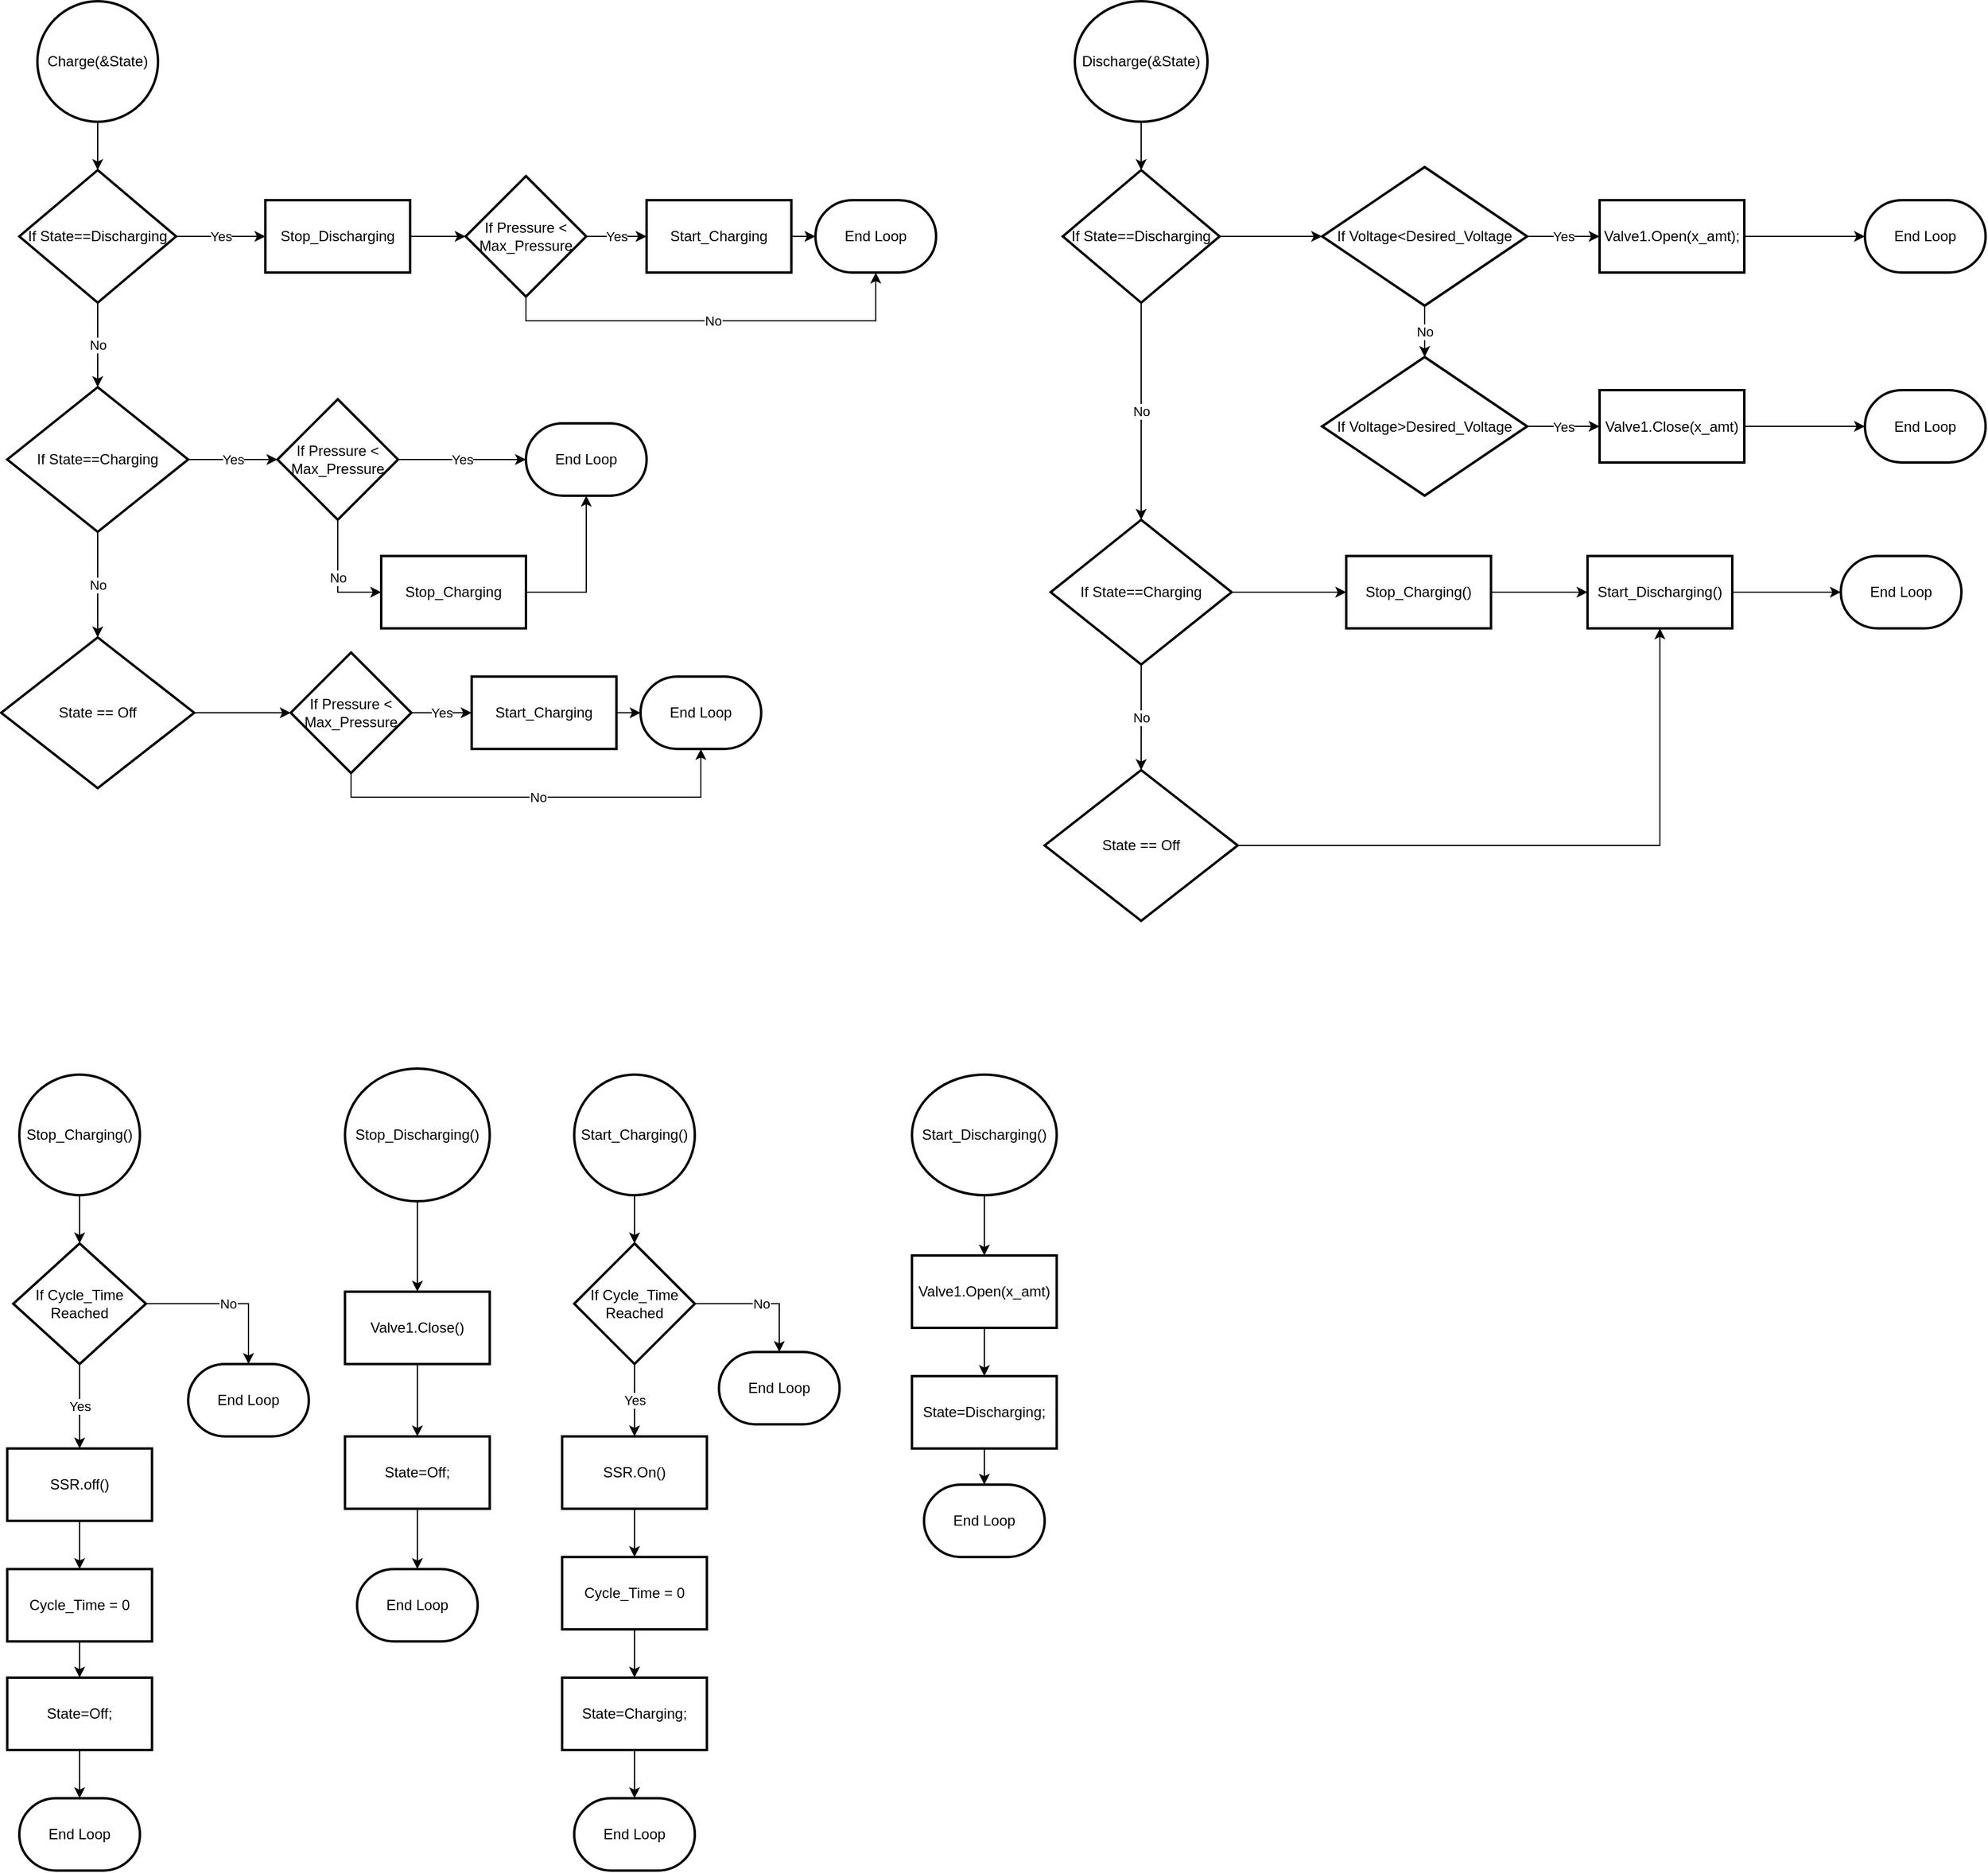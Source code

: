 <mxfile version="14.4.8" type="github" pages="4">
  <diagram id="C5RBs43oDa-KdzZeNtuy" name="Action_Class_Flowchart">
    <mxGraphModel dx="1350" dy="806" grid="1" gridSize="10" guides="1" tooltips="1" connect="1" arrows="1" fold="1" page="1" pageScale="1" pageWidth="827" pageHeight="1169" math="0" shadow="0">
      <root>
        <mxCell id="WIyWlLk6GJQsqaUBKTNV-0" />
        <mxCell id="WIyWlLk6GJQsqaUBKTNV-1" parent="WIyWlLk6GJQsqaUBKTNV-0" />
        <mxCell id="Hz21LZMQ4vUw0pX6ZqhJ-26" value="" style="edgeStyle=orthogonalEdgeStyle;rounded=0;orthogonalLoop=1;jettySize=auto;html=1;" edge="1" parent="WIyWlLk6GJQsqaUBKTNV-1" source="Hz21LZMQ4vUw0pX6ZqhJ-4" target="Hz21LZMQ4vUw0pX6ZqhJ-25">
          <mxGeometry relative="1" as="geometry" />
        </mxCell>
        <mxCell id="Hz21LZMQ4vUw0pX6ZqhJ-4" value="Charge(&amp;amp;State)" style="strokeWidth=2;html=1;shape=mxgraph.flowchart.start_2;whiteSpace=wrap;" vertex="1" parent="WIyWlLk6GJQsqaUBKTNV-1">
          <mxGeometry x="95" y="10" width="100" height="100" as="geometry" />
        </mxCell>
        <mxCell id="Hz21LZMQ4vUw0pX6ZqhJ-32" value="Yes" style="edgeStyle=orthogonalEdgeStyle;rounded=0;orthogonalLoop=1;jettySize=auto;html=1;entryX=0;entryY=0.5;entryDx=0;entryDy=0;entryPerimeter=0;" edge="1" parent="WIyWlLk6GJQsqaUBKTNV-1" source="Hz21LZMQ4vUw0pX6ZqhJ-20" target="Hz21LZMQ4vUw0pX6ZqhJ-39">
          <mxGeometry relative="1" as="geometry">
            <mxPoint x="320" y="360" as="targetPoint" />
            <Array as="points" />
          </mxGeometry>
        </mxCell>
        <mxCell id="Hz21LZMQ4vUw0pX6ZqhJ-42" value="No" style="edgeStyle=orthogonalEdgeStyle;rounded=0;orthogonalLoop=1;jettySize=auto;html=1;" edge="1" parent="WIyWlLk6GJQsqaUBKTNV-1" source="Hz21LZMQ4vUw0pX6ZqhJ-20" target="Hz21LZMQ4vUw0pX6ZqhJ-41">
          <mxGeometry relative="1" as="geometry" />
        </mxCell>
        <mxCell id="Hz21LZMQ4vUw0pX6ZqhJ-20" value="If State==Charging" style="strokeWidth=2;html=1;shape=mxgraph.flowchart.decision;whiteSpace=wrap;" vertex="1" parent="WIyWlLk6GJQsqaUBKTNV-1">
          <mxGeometry x="70" y="330" width="150" height="120" as="geometry" />
        </mxCell>
        <mxCell id="Hz21LZMQ4vUw0pX6ZqhJ-37" value="Yes" style="edgeStyle=orthogonalEdgeStyle;rounded=0;orthogonalLoop=1;jettySize=auto;html=1;" edge="1" parent="WIyWlLk6GJQsqaUBKTNV-1" source="Hz21LZMQ4vUw0pX6ZqhJ-25" target="Hz21LZMQ4vUw0pX6ZqhJ-27">
          <mxGeometry relative="1" as="geometry" />
        </mxCell>
        <mxCell id="Hz21LZMQ4vUw0pX6ZqhJ-38" value="No" style="edgeStyle=orthogonalEdgeStyle;rounded=0;orthogonalLoop=1;jettySize=auto;html=1;" edge="1" parent="WIyWlLk6GJQsqaUBKTNV-1" source="Hz21LZMQ4vUw0pX6ZqhJ-25" target="Hz21LZMQ4vUw0pX6ZqhJ-20">
          <mxGeometry relative="1" as="geometry" />
        </mxCell>
        <mxCell id="Hz21LZMQ4vUw0pX6ZqhJ-25" value="If State==Discharging" style="strokeWidth=2;html=1;shape=mxgraph.flowchart.decision;whiteSpace=wrap;" vertex="1" parent="WIyWlLk6GJQsqaUBKTNV-1">
          <mxGeometry x="80" y="150" width="130" height="110" as="geometry" />
        </mxCell>
        <mxCell id="ytOCcAaxQ1JO5uOS0aCN-49" value="" style="edgeStyle=orthogonalEdgeStyle;rounded=0;orthogonalLoop=1;jettySize=auto;html=1;" edge="1" parent="WIyWlLk6GJQsqaUBKTNV-1" source="Hz21LZMQ4vUw0pX6ZqhJ-27" target="ytOCcAaxQ1JO5uOS0aCN-48">
          <mxGeometry relative="1" as="geometry" />
        </mxCell>
        <mxCell id="Hz21LZMQ4vUw0pX6ZqhJ-27" value="Stop_Discharging" style="whiteSpace=wrap;html=1;strokeWidth=2;" vertex="1" parent="WIyWlLk6GJQsqaUBKTNV-1">
          <mxGeometry x="284" y="175" width="120" height="60" as="geometry" />
        </mxCell>
        <mxCell id="Hz21LZMQ4vUw0pX6ZqhJ-44" value="Yes" style="edgeStyle=orthogonalEdgeStyle;rounded=0;orthogonalLoop=1;jettySize=auto;html=1;" edge="1" parent="WIyWlLk6GJQsqaUBKTNV-1" source="Hz21LZMQ4vUw0pX6ZqhJ-39" target="Hz21LZMQ4vUw0pX6ZqhJ-43">
          <mxGeometry relative="1" as="geometry" />
        </mxCell>
        <mxCell id="Hz21LZMQ4vUw0pX6ZqhJ-51" value="No" style="edgeStyle=orthogonalEdgeStyle;rounded=0;orthogonalLoop=1;jettySize=auto;html=1;exitX=0.5;exitY=1;exitDx=0;exitDy=0;exitPerimeter=0;entryX=0;entryY=0.5;entryDx=0;entryDy=0;" edge="1" parent="WIyWlLk6GJQsqaUBKTNV-1" source="Hz21LZMQ4vUw0pX6ZqhJ-39" target="Hz21LZMQ4vUw0pX6ZqhJ-47">
          <mxGeometry relative="1" as="geometry" />
        </mxCell>
        <mxCell id="Hz21LZMQ4vUw0pX6ZqhJ-39" value="If Pressure &amp;lt; Max_Pressure" style="strokeWidth=2;html=1;shape=mxgraph.flowchart.decision;whiteSpace=wrap;" vertex="1" parent="WIyWlLk6GJQsqaUBKTNV-1">
          <mxGeometry x="294" y="340" width="100" height="100" as="geometry" />
        </mxCell>
        <mxCell id="ytOCcAaxQ1JO5uOS0aCN-61" value="" style="edgeStyle=orthogonalEdgeStyle;rounded=0;orthogonalLoop=1;jettySize=auto;html=1;" edge="1" parent="WIyWlLk6GJQsqaUBKTNV-1" source="Hz21LZMQ4vUw0pX6ZqhJ-41" target="ytOCcAaxQ1JO5uOS0aCN-57">
          <mxGeometry relative="1" as="geometry" />
        </mxCell>
        <mxCell id="Hz21LZMQ4vUw0pX6ZqhJ-41" value="State == Off" style="rhombus;whiteSpace=wrap;html=1;strokeWidth=2;" vertex="1" parent="WIyWlLk6GJQsqaUBKTNV-1">
          <mxGeometry x="65" y="537.5" width="160" height="125" as="geometry" />
        </mxCell>
        <mxCell id="Hz21LZMQ4vUw0pX6ZqhJ-43" value="End Loop" style="strokeWidth=2;html=1;shape=mxgraph.flowchart.terminator;whiteSpace=wrap;" vertex="1" parent="WIyWlLk6GJQsqaUBKTNV-1">
          <mxGeometry x="500" y="360" width="100" height="60" as="geometry" />
        </mxCell>
        <mxCell id="Hz21LZMQ4vUw0pX6ZqhJ-52" style="edgeStyle=orthogonalEdgeStyle;rounded=0;orthogonalLoop=1;jettySize=auto;html=1;exitX=1;exitY=0.5;exitDx=0;exitDy=0;" edge="1" parent="WIyWlLk6GJQsqaUBKTNV-1" source="Hz21LZMQ4vUw0pX6ZqhJ-47" target="Hz21LZMQ4vUw0pX6ZqhJ-43">
          <mxGeometry relative="1" as="geometry" />
        </mxCell>
        <mxCell id="Hz21LZMQ4vUw0pX6ZqhJ-47" value="Stop_Charging" style="whiteSpace=wrap;html=1;strokeWidth=2;" vertex="1" parent="WIyWlLk6GJQsqaUBKTNV-1">
          <mxGeometry x="380" y="470" width="120" height="60" as="geometry" />
        </mxCell>
        <mxCell id="ytOCcAaxQ1JO5uOS0aCN-3" value="" style="edgeStyle=orthogonalEdgeStyle;rounded=0;orthogonalLoop=1;jettySize=auto;html=1;" edge="1" parent="WIyWlLk6GJQsqaUBKTNV-1" source="ytOCcAaxQ1JO5uOS0aCN-1" target="ytOCcAaxQ1JO5uOS0aCN-2">
          <mxGeometry relative="1" as="geometry" />
        </mxCell>
        <mxCell id="ytOCcAaxQ1JO5uOS0aCN-1" value="Stop_Charging()" style="strokeWidth=2;html=1;shape=mxgraph.flowchart.start_2;whiteSpace=wrap;" vertex="1" parent="WIyWlLk6GJQsqaUBKTNV-1">
          <mxGeometry x="80" y="900" width="100" height="100" as="geometry" />
        </mxCell>
        <mxCell id="ytOCcAaxQ1JO5uOS0aCN-5" value="Yes" style="edgeStyle=orthogonalEdgeStyle;rounded=0;orthogonalLoop=1;jettySize=auto;html=1;" edge="1" parent="WIyWlLk6GJQsqaUBKTNV-1" source="ytOCcAaxQ1JO5uOS0aCN-2" target="ytOCcAaxQ1JO5uOS0aCN-4">
          <mxGeometry relative="1" as="geometry" />
        </mxCell>
        <mxCell id="ytOCcAaxQ1JO5uOS0aCN-7" value="No" style="edgeStyle=orthogonalEdgeStyle;rounded=0;orthogonalLoop=1;jettySize=auto;html=1;exitX=1;exitY=0.5;exitDx=0;exitDy=0;entryX=0.5;entryY=0;entryDx=0;entryDy=0;entryPerimeter=0;" edge="1" parent="WIyWlLk6GJQsqaUBKTNV-1" source="ytOCcAaxQ1JO5uOS0aCN-2" target="ytOCcAaxQ1JO5uOS0aCN-6">
          <mxGeometry relative="1" as="geometry" />
        </mxCell>
        <mxCell id="ytOCcAaxQ1JO5uOS0aCN-2" value="If Cycle_Time Reached" style="rhombus;whiteSpace=wrap;html=1;strokeWidth=2;" vertex="1" parent="WIyWlLk6GJQsqaUBKTNV-1">
          <mxGeometry x="75" y="1040" width="110" height="100" as="geometry" />
        </mxCell>
        <mxCell id="ytOCcAaxQ1JO5uOS0aCN-9" value="" style="edgeStyle=orthogonalEdgeStyle;rounded=0;orthogonalLoop=1;jettySize=auto;html=1;" edge="1" parent="WIyWlLk6GJQsqaUBKTNV-1" source="ytOCcAaxQ1JO5uOS0aCN-4" target="ytOCcAaxQ1JO5uOS0aCN-8">
          <mxGeometry relative="1" as="geometry" />
        </mxCell>
        <mxCell id="ytOCcAaxQ1JO5uOS0aCN-4" value="SSR.off()" style="whiteSpace=wrap;html=1;strokeWidth=2;" vertex="1" parent="WIyWlLk6GJQsqaUBKTNV-1">
          <mxGeometry x="70" y="1210" width="120" height="60" as="geometry" />
        </mxCell>
        <mxCell id="ytOCcAaxQ1JO5uOS0aCN-6" value="End Loop" style="strokeWidth=2;html=1;shape=mxgraph.flowchart.terminator;whiteSpace=wrap;" vertex="1" parent="WIyWlLk6GJQsqaUBKTNV-1">
          <mxGeometry x="220" y="1140" width="100" height="60" as="geometry" />
        </mxCell>
        <mxCell id="ytOCcAaxQ1JO5uOS0aCN-11" value="" style="edgeStyle=orthogonalEdgeStyle;rounded=0;orthogonalLoop=1;jettySize=auto;html=1;" edge="1" parent="WIyWlLk6GJQsqaUBKTNV-1" source="ytOCcAaxQ1JO5uOS0aCN-8" target="ytOCcAaxQ1JO5uOS0aCN-10">
          <mxGeometry relative="1" as="geometry" />
        </mxCell>
        <mxCell id="ytOCcAaxQ1JO5uOS0aCN-8" value="Cycle_Time = 0" style="whiteSpace=wrap;html=1;strokeWidth=2;" vertex="1" parent="WIyWlLk6GJQsqaUBKTNV-1">
          <mxGeometry x="70" y="1310" width="120" height="60" as="geometry" />
        </mxCell>
        <mxCell id="ytOCcAaxQ1JO5uOS0aCN-13" value="" style="edgeStyle=orthogonalEdgeStyle;rounded=0;orthogonalLoop=1;jettySize=auto;html=1;" edge="1" parent="WIyWlLk6GJQsqaUBKTNV-1" source="ytOCcAaxQ1JO5uOS0aCN-10" target="ytOCcAaxQ1JO5uOS0aCN-12">
          <mxGeometry relative="1" as="geometry" />
        </mxCell>
        <mxCell id="ytOCcAaxQ1JO5uOS0aCN-10" value="State=Off;" style="whiteSpace=wrap;html=1;strokeWidth=2;" vertex="1" parent="WIyWlLk6GJQsqaUBKTNV-1">
          <mxGeometry x="70" y="1400" width="120" height="60" as="geometry" />
        </mxCell>
        <mxCell id="ytOCcAaxQ1JO5uOS0aCN-12" value="End Loop" style="strokeWidth=2;html=1;shape=mxgraph.flowchart.terminator;whiteSpace=wrap;" vertex="1" parent="WIyWlLk6GJQsqaUBKTNV-1">
          <mxGeometry x="80" y="1500" width="100" height="60" as="geometry" />
        </mxCell>
        <mxCell id="ytOCcAaxQ1JO5uOS0aCN-16" value="" style="edgeStyle=orthogonalEdgeStyle;rounded=0;orthogonalLoop=1;jettySize=auto;html=1;" edge="1" parent="WIyWlLk6GJQsqaUBKTNV-1" source="ytOCcAaxQ1JO5uOS0aCN-14" target="ytOCcAaxQ1JO5uOS0aCN-15">
          <mxGeometry relative="1" as="geometry" />
        </mxCell>
        <mxCell id="ytOCcAaxQ1JO5uOS0aCN-14" value="Stop_Discharging()" style="strokeWidth=2;html=1;shape=mxgraph.flowchart.start_2;whiteSpace=wrap;" vertex="1" parent="WIyWlLk6GJQsqaUBKTNV-1">
          <mxGeometry x="350" y="895" width="120" height="110" as="geometry" />
        </mxCell>
        <mxCell id="ytOCcAaxQ1JO5uOS0aCN-44" value="" style="edgeStyle=orthogonalEdgeStyle;rounded=0;orthogonalLoop=1;jettySize=auto;html=1;" edge="1" parent="WIyWlLk6GJQsqaUBKTNV-1" source="ytOCcAaxQ1JO5uOS0aCN-15" target="ytOCcAaxQ1JO5uOS0aCN-43">
          <mxGeometry relative="1" as="geometry" />
        </mxCell>
        <mxCell id="ytOCcAaxQ1JO5uOS0aCN-15" value="Valve1.Close()" style="whiteSpace=wrap;html=1;strokeWidth=2;" vertex="1" parent="WIyWlLk6GJQsqaUBKTNV-1">
          <mxGeometry x="350" y="1080" width="120" height="60" as="geometry" />
        </mxCell>
        <mxCell id="ytOCcAaxQ1JO5uOS0aCN-17" value="End Loop" style="strokeWidth=2;html=1;shape=mxgraph.flowchart.terminator;whiteSpace=wrap;" vertex="1" parent="WIyWlLk6GJQsqaUBKTNV-1">
          <mxGeometry x="360" y="1310" width="100" height="60" as="geometry" />
        </mxCell>
        <mxCell id="ytOCcAaxQ1JO5uOS0aCN-24" value="" style="edgeStyle=orthogonalEdgeStyle;rounded=0;orthogonalLoop=1;jettySize=auto;html=1;" edge="1" parent="WIyWlLk6GJQsqaUBKTNV-1" source="ytOCcAaxQ1JO5uOS0aCN-19" target="ytOCcAaxQ1JO5uOS0aCN-23">
          <mxGeometry relative="1" as="geometry" />
        </mxCell>
        <mxCell id="ytOCcAaxQ1JO5uOS0aCN-19" value="Start_Charging()" style="strokeWidth=2;html=1;shape=mxgraph.flowchart.start_2;whiteSpace=wrap;" vertex="1" parent="WIyWlLk6GJQsqaUBKTNV-1">
          <mxGeometry x="540" y="900" width="100" height="100" as="geometry" />
        </mxCell>
        <mxCell id="ytOCcAaxQ1JO5uOS0aCN-26" value="Yes" style="edgeStyle=orthogonalEdgeStyle;rounded=0;orthogonalLoop=1;jettySize=auto;html=1;" edge="1" parent="WIyWlLk6GJQsqaUBKTNV-1" source="ytOCcAaxQ1JO5uOS0aCN-23" target="ytOCcAaxQ1JO5uOS0aCN-25">
          <mxGeometry relative="1" as="geometry" />
        </mxCell>
        <mxCell id="ytOCcAaxQ1JO5uOS0aCN-34" value="No" style="edgeStyle=orthogonalEdgeStyle;rounded=0;orthogonalLoop=1;jettySize=auto;html=1;exitX=1;exitY=0.5;exitDx=0;exitDy=0;exitPerimeter=0;entryX=0.5;entryY=0;entryDx=0;entryDy=0;entryPerimeter=0;" edge="1" parent="WIyWlLk6GJQsqaUBKTNV-1" source="ytOCcAaxQ1JO5uOS0aCN-23" target="ytOCcAaxQ1JO5uOS0aCN-33">
          <mxGeometry relative="1" as="geometry" />
        </mxCell>
        <mxCell id="ytOCcAaxQ1JO5uOS0aCN-23" value="If Cycle_Time Reached" style="strokeWidth=2;html=1;shape=mxgraph.flowchart.decision;whiteSpace=wrap;" vertex="1" parent="WIyWlLk6GJQsqaUBKTNV-1">
          <mxGeometry x="540" y="1040" width="100" height="100" as="geometry" />
        </mxCell>
        <mxCell id="ytOCcAaxQ1JO5uOS0aCN-28" value="" style="edgeStyle=orthogonalEdgeStyle;rounded=0;orthogonalLoop=1;jettySize=auto;html=1;" edge="1" parent="WIyWlLk6GJQsqaUBKTNV-1" source="ytOCcAaxQ1JO5uOS0aCN-25" target="ytOCcAaxQ1JO5uOS0aCN-27">
          <mxGeometry relative="1" as="geometry" />
        </mxCell>
        <mxCell id="ytOCcAaxQ1JO5uOS0aCN-25" value="SSR.On()" style="whiteSpace=wrap;html=1;strokeWidth=2;" vertex="1" parent="WIyWlLk6GJQsqaUBKTNV-1">
          <mxGeometry x="530" y="1200" width="120" height="60" as="geometry" />
        </mxCell>
        <mxCell id="ytOCcAaxQ1JO5uOS0aCN-30" value="" style="edgeStyle=orthogonalEdgeStyle;rounded=0;orthogonalLoop=1;jettySize=auto;html=1;" edge="1" parent="WIyWlLk6GJQsqaUBKTNV-1" source="ytOCcAaxQ1JO5uOS0aCN-27" target="ytOCcAaxQ1JO5uOS0aCN-29">
          <mxGeometry relative="1" as="geometry" />
        </mxCell>
        <mxCell id="ytOCcAaxQ1JO5uOS0aCN-27" value="Cycle_Time = 0" style="whiteSpace=wrap;html=1;strokeWidth=2;" vertex="1" parent="WIyWlLk6GJQsqaUBKTNV-1">
          <mxGeometry x="530" y="1300" width="120" height="60" as="geometry" />
        </mxCell>
        <mxCell id="ytOCcAaxQ1JO5uOS0aCN-32" value="" style="edgeStyle=orthogonalEdgeStyle;rounded=0;orthogonalLoop=1;jettySize=auto;html=1;" edge="1" parent="WIyWlLk6GJQsqaUBKTNV-1" source="ytOCcAaxQ1JO5uOS0aCN-29" target="ytOCcAaxQ1JO5uOS0aCN-31">
          <mxGeometry relative="1" as="geometry" />
        </mxCell>
        <mxCell id="ytOCcAaxQ1JO5uOS0aCN-29" value="State=Charging;" style="whiteSpace=wrap;html=1;strokeWidth=2;" vertex="1" parent="WIyWlLk6GJQsqaUBKTNV-1">
          <mxGeometry x="530" y="1400" width="120" height="60" as="geometry" />
        </mxCell>
        <mxCell id="ytOCcAaxQ1JO5uOS0aCN-31" value="End Loop" style="strokeWidth=2;html=1;shape=mxgraph.flowchart.terminator;whiteSpace=wrap;" vertex="1" parent="WIyWlLk6GJQsqaUBKTNV-1">
          <mxGeometry x="540" y="1500" width="100" height="60" as="geometry" />
        </mxCell>
        <mxCell id="ytOCcAaxQ1JO5uOS0aCN-33" value="End Loop" style="strokeWidth=2;html=1;shape=mxgraph.flowchart.terminator;whiteSpace=wrap;" vertex="1" parent="WIyWlLk6GJQsqaUBKTNV-1">
          <mxGeometry x="660" y="1130" width="100" height="60" as="geometry" />
        </mxCell>
        <mxCell id="ytOCcAaxQ1JO5uOS0aCN-37" value="" style="edgeStyle=orthogonalEdgeStyle;rounded=0;orthogonalLoop=1;jettySize=auto;html=1;" edge="1" parent="WIyWlLk6GJQsqaUBKTNV-1" source="ytOCcAaxQ1JO5uOS0aCN-35" target="ytOCcAaxQ1JO5uOS0aCN-36">
          <mxGeometry relative="1" as="geometry" />
        </mxCell>
        <mxCell id="ytOCcAaxQ1JO5uOS0aCN-35" value="Start_Discharging()" style="strokeWidth=2;html=1;shape=mxgraph.flowchart.start_2;whiteSpace=wrap;" vertex="1" parent="WIyWlLk6GJQsqaUBKTNV-1">
          <mxGeometry x="820" y="900" width="120" height="100" as="geometry" />
        </mxCell>
        <mxCell id="ytOCcAaxQ1JO5uOS0aCN-39" value="" style="edgeStyle=orthogonalEdgeStyle;rounded=0;orthogonalLoop=1;jettySize=auto;html=1;" edge="1" parent="WIyWlLk6GJQsqaUBKTNV-1" source="ytOCcAaxQ1JO5uOS0aCN-36" target="ytOCcAaxQ1JO5uOS0aCN-38">
          <mxGeometry relative="1" as="geometry" />
        </mxCell>
        <mxCell id="ytOCcAaxQ1JO5uOS0aCN-36" value="Valve1.Open(x_amt)" style="whiteSpace=wrap;html=1;strokeWidth=2;" vertex="1" parent="WIyWlLk6GJQsqaUBKTNV-1">
          <mxGeometry x="820" y="1050" width="120" height="60" as="geometry" />
        </mxCell>
        <mxCell id="ytOCcAaxQ1JO5uOS0aCN-41" value="" style="edgeStyle=orthogonalEdgeStyle;rounded=0;orthogonalLoop=1;jettySize=auto;html=1;" edge="1" parent="WIyWlLk6GJQsqaUBKTNV-1" source="ytOCcAaxQ1JO5uOS0aCN-38" target="ytOCcAaxQ1JO5uOS0aCN-40">
          <mxGeometry relative="1" as="geometry" />
        </mxCell>
        <mxCell id="ytOCcAaxQ1JO5uOS0aCN-38" value="State=Discharging;" style="whiteSpace=wrap;html=1;strokeWidth=2;" vertex="1" parent="WIyWlLk6GJQsqaUBKTNV-1">
          <mxGeometry x="820" y="1150" width="120" height="60" as="geometry" />
        </mxCell>
        <mxCell id="ytOCcAaxQ1JO5uOS0aCN-40" value="End Loop" style="strokeWidth=2;html=1;shape=mxgraph.flowchart.terminator;whiteSpace=wrap;" vertex="1" parent="WIyWlLk6GJQsqaUBKTNV-1">
          <mxGeometry x="830" y="1240" width="100" height="60" as="geometry" />
        </mxCell>
        <mxCell id="ytOCcAaxQ1JO5uOS0aCN-45" value="" style="edgeStyle=orthogonalEdgeStyle;rounded=0;orthogonalLoop=1;jettySize=auto;html=1;" edge="1" parent="WIyWlLk6GJQsqaUBKTNV-1" source="ytOCcAaxQ1JO5uOS0aCN-43" target="ytOCcAaxQ1JO5uOS0aCN-17">
          <mxGeometry relative="1" as="geometry" />
        </mxCell>
        <mxCell id="ytOCcAaxQ1JO5uOS0aCN-43" value="State=Off;" style="whiteSpace=wrap;html=1;strokeWidth=2;" vertex="1" parent="WIyWlLk6GJQsqaUBKTNV-1">
          <mxGeometry x="350" y="1200" width="120" height="60" as="geometry" />
        </mxCell>
        <mxCell id="ytOCcAaxQ1JO5uOS0aCN-52" value="Yes" style="edgeStyle=orthogonalEdgeStyle;rounded=0;orthogonalLoop=1;jettySize=auto;html=1;" edge="1" parent="WIyWlLk6GJQsqaUBKTNV-1" source="ytOCcAaxQ1JO5uOS0aCN-48" target="ytOCcAaxQ1JO5uOS0aCN-51">
          <mxGeometry relative="1" as="geometry" />
        </mxCell>
        <mxCell id="ytOCcAaxQ1JO5uOS0aCN-54" value="No" style="edgeStyle=orthogonalEdgeStyle;rounded=0;orthogonalLoop=1;jettySize=auto;html=1;exitX=0.5;exitY=1;exitDx=0;exitDy=0;exitPerimeter=0;entryX=0.5;entryY=1;entryDx=0;entryDy=0;entryPerimeter=0;" edge="1" parent="WIyWlLk6GJQsqaUBKTNV-1" source="ytOCcAaxQ1JO5uOS0aCN-48" target="ytOCcAaxQ1JO5uOS0aCN-50">
          <mxGeometry relative="1" as="geometry" />
        </mxCell>
        <mxCell id="ytOCcAaxQ1JO5uOS0aCN-48" value="If Pressure &amp;lt; Max_Pressure" style="strokeWidth=2;html=1;shape=mxgraph.flowchart.decision;whiteSpace=wrap;" vertex="1" parent="WIyWlLk6GJQsqaUBKTNV-1">
          <mxGeometry x="450" y="155" width="100" height="100" as="geometry" />
        </mxCell>
        <mxCell id="ytOCcAaxQ1JO5uOS0aCN-50" value="End Loop" style="strokeWidth=2;html=1;shape=mxgraph.flowchart.terminator;whiteSpace=wrap;" vertex="1" parent="WIyWlLk6GJQsqaUBKTNV-1">
          <mxGeometry x="740" y="175" width="100" height="60" as="geometry" />
        </mxCell>
        <mxCell id="ytOCcAaxQ1JO5uOS0aCN-53" value="" style="edgeStyle=orthogonalEdgeStyle;rounded=0;orthogonalLoop=1;jettySize=auto;html=1;" edge="1" parent="WIyWlLk6GJQsqaUBKTNV-1" source="ytOCcAaxQ1JO5uOS0aCN-51" target="ytOCcAaxQ1JO5uOS0aCN-50">
          <mxGeometry relative="1" as="geometry" />
        </mxCell>
        <mxCell id="ytOCcAaxQ1JO5uOS0aCN-51" value="Start_Charging" style="whiteSpace=wrap;html=1;strokeWidth=2;" vertex="1" parent="WIyWlLk6GJQsqaUBKTNV-1">
          <mxGeometry x="600" y="175" width="120" height="60" as="geometry" />
        </mxCell>
        <mxCell id="ytOCcAaxQ1JO5uOS0aCN-55" value="Yes" style="edgeStyle=orthogonalEdgeStyle;rounded=0;orthogonalLoop=1;jettySize=auto;html=1;" edge="1" parent="WIyWlLk6GJQsqaUBKTNV-1" source="ytOCcAaxQ1JO5uOS0aCN-57" target="ytOCcAaxQ1JO5uOS0aCN-60">
          <mxGeometry relative="1" as="geometry" />
        </mxCell>
        <mxCell id="ytOCcAaxQ1JO5uOS0aCN-56" value="No" style="edgeStyle=orthogonalEdgeStyle;rounded=0;orthogonalLoop=1;jettySize=auto;html=1;exitX=0.5;exitY=1;exitDx=0;exitDy=0;exitPerimeter=0;entryX=0.5;entryY=1;entryDx=0;entryDy=0;entryPerimeter=0;" edge="1" parent="WIyWlLk6GJQsqaUBKTNV-1" source="ytOCcAaxQ1JO5uOS0aCN-57" target="ytOCcAaxQ1JO5uOS0aCN-58">
          <mxGeometry relative="1" as="geometry" />
        </mxCell>
        <mxCell id="ytOCcAaxQ1JO5uOS0aCN-57" value="If Pressure &amp;lt; Max_Pressure" style="strokeWidth=2;html=1;shape=mxgraph.flowchart.decision;whiteSpace=wrap;" vertex="1" parent="WIyWlLk6GJQsqaUBKTNV-1">
          <mxGeometry x="305" y="550" width="100" height="100" as="geometry" />
        </mxCell>
        <mxCell id="ytOCcAaxQ1JO5uOS0aCN-58" value="End Loop" style="strokeWidth=2;html=1;shape=mxgraph.flowchart.terminator;whiteSpace=wrap;" vertex="1" parent="WIyWlLk6GJQsqaUBKTNV-1">
          <mxGeometry x="595" y="570" width="100" height="60" as="geometry" />
        </mxCell>
        <mxCell id="ytOCcAaxQ1JO5uOS0aCN-59" value="" style="edgeStyle=orthogonalEdgeStyle;rounded=0;orthogonalLoop=1;jettySize=auto;html=1;" edge="1" parent="WIyWlLk6GJQsqaUBKTNV-1" source="ytOCcAaxQ1JO5uOS0aCN-60" target="ytOCcAaxQ1JO5uOS0aCN-58">
          <mxGeometry relative="1" as="geometry" />
        </mxCell>
        <mxCell id="ytOCcAaxQ1JO5uOS0aCN-60" value="Start_Charging" style="whiteSpace=wrap;html=1;strokeWidth=2;" vertex="1" parent="WIyWlLk6GJQsqaUBKTNV-1">
          <mxGeometry x="455" y="570" width="120" height="60" as="geometry" />
        </mxCell>
        <mxCell id="ytOCcAaxQ1JO5uOS0aCN-62" value="" style="edgeStyle=orthogonalEdgeStyle;rounded=0;orthogonalLoop=1;jettySize=auto;html=1;" edge="1" parent="WIyWlLk6GJQsqaUBKTNV-1" source="ytOCcAaxQ1JO5uOS0aCN-63" target="ytOCcAaxQ1JO5uOS0aCN-67">
          <mxGeometry relative="1" as="geometry" />
        </mxCell>
        <mxCell id="ytOCcAaxQ1JO5uOS0aCN-63" value="Discharge(&amp;amp;State)" style="strokeWidth=2;html=1;shape=mxgraph.flowchart.start_2;whiteSpace=wrap;" vertex="1" parent="WIyWlLk6GJQsqaUBKTNV-1">
          <mxGeometry x="955" y="10" width="110" height="100" as="geometry" />
        </mxCell>
        <mxCell id="ytOCcAaxQ1JO5uOS0aCN-64" value="No" style="edgeStyle=orthogonalEdgeStyle;rounded=0;orthogonalLoop=1;jettySize=auto;html=1;" edge="1" parent="WIyWlLk6GJQsqaUBKTNV-1" source="ytOCcAaxQ1JO5uOS0aCN-65" target="ytOCcAaxQ1JO5uOS0aCN-68">
          <mxGeometry relative="1" as="geometry" />
        </mxCell>
        <mxCell id="ytOCcAaxQ1JO5uOS0aCN-82" value="" style="edgeStyle=orthogonalEdgeStyle;rounded=0;orthogonalLoop=1;jettySize=auto;html=1;" edge="1" parent="WIyWlLk6GJQsqaUBKTNV-1" source="ytOCcAaxQ1JO5uOS0aCN-65" target="ytOCcAaxQ1JO5uOS0aCN-81">
          <mxGeometry relative="1" as="geometry" />
        </mxCell>
        <mxCell id="ytOCcAaxQ1JO5uOS0aCN-65" value="If State==Charging" style="strokeWidth=2;html=1;shape=mxgraph.flowchart.decision;whiteSpace=wrap;" vertex="1" parent="WIyWlLk6GJQsqaUBKTNV-1">
          <mxGeometry x="935" y="440" width="150" height="120" as="geometry" />
        </mxCell>
        <mxCell id="ytOCcAaxQ1JO5uOS0aCN-66" value="No" style="edgeStyle=orthogonalEdgeStyle;rounded=0;orthogonalLoop=1;jettySize=auto;html=1;" edge="1" parent="WIyWlLk6GJQsqaUBKTNV-1" source="ytOCcAaxQ1JO5uOS0aCN-67" target="ytOCcAaxQ1JO5uOS0aCN-65">
          <mxGeometry relative="1" as="geometry" />
        </mxCell>
        <mxCell id="ytOCcAaxQ1JO5uOS0aCN-70" value="" style="edgeStyle=orthogonalEdgeStyle;rounded=0;orthogonalLoop=1;jettySize=auto;html=1;" edge="1" parent="WIyWlLk6GJQsqaUBKTNV-1" source="ytOCcAaxQ1JO5uOS0aCN-67" target="ytOCcAaxQ1JO5uOS0aCN-69">
          <mxGeometry relative="1" as="geometry" />
        </mxCell>
        <mxCell id="ytOCcAaxQ1JO5uOS0aCN-67" value="If State==Discharging" style="strokeWidth=2;html=1;shape=mxgraph.flowchart.decision;whiteSpace=wrap;" vertex="1" parent="WIyWlLk6GJQsqaUBKTNV-1">
          <mxGeometry x="945" y="150" width="130" height="110" as="geometry" />
        </mxCell>
        <mxCell id="ytOCcAaxQ1JO5uOS0aCN-87" style="edgeStyle=orthogonalEdgeStyle;rounded=0;orthogonalLoop=1;jettySize=auto;html=1;exitX=1;exitY=0.5;exitDx=0;exitDy=0;entryX=0.5;entryY=1;entryDx=0;entryDy=0;" edge="1" parent="WIyWlLk6GJQsqaUBKTNV-1" source="ytOCcAaxQ1JO5uOS0aCN-68" target="ytOCcAaxQ1JO5uOS0aCN-83">
          <mxGeometry relative="1" as="geometry" />
        </mxCell>
        <mxCell id="ytOCcAaxQ1JO5uOS0aCN-68" value="State == Off" style="rhombus;whiteSpace=wrap;html=1;strokeWidth=2;" vertex="1" parent="WIyWlLk6GJQsqaUBKTNV-1">
          <mxGeometry x="930" y="647.5" width="160" height="125" as="geometry" />
        </mxCell>
        <mxCell id="ytOCcAaxQ1JO5uOS0aCN-72" value="Yes" style="edgeStyle=orthogonalEdgeStyle;rounded=0;orthogonalLoop=1;jettySize=auto;html=1;" edge="1" parent="WIyWlLk6GJQsqaUBKTNV-1" source="ytOCcAaxQ1JO5uOS0aCN-69" target="ytOCcAaxQ1JO5uOS0aCN-71">
          <mxGeometry relative="1" as="geometry" />
        </mxCell>
        <mxCell id="ytOCcAaxQ1JO5uOS0aCN-74" value="No" style="edgeStyle=orthogonalEdgeStyle;rounded=0;orthogonalLoop=1;jettySize=auto;html=1;" edge="1" parent="WIyWlLk6GJQsqaUBKTNV-1" source="ytOCcAaxQ1JO5uOS0aCN-69" target="ytOCcAaxQ1JO5uOS0aCN-73">
          <mxGeometry relative="1" as="geometry" />
        </mxCell>
        <mxCell id="ytOCcAaxQ1JO5uOS0aCN-69" value="If Voltage&amp;lt;Desired_Voltage" style="rhombus;whiteSpace=wrap;html=1;strokeWidth=2;" vertex="1" parent="WIyWlLk6GJQsqaUBKTNV-1">
          <mxGeometry x="1160" y="147.5" width="170" height="115" as="geometry" />
        </mxCell>
        <mxCell id="ytOCcAaxQ1JO5uOS0aCN-78" value="" style="edgeStyle=orthogonalEdgeStyle;rounded=0;orthogonalLoop=1;jettySize=auto;html=1;" edge="1" parent="WIyWlLk6GJQsqaUBKTNV-1" source="ytOCcAaxQ1JO5uOS0aCN-71" target="ytOCcAaxQ1JO5uOS0aCN-77">
          <mxGeometry relative="1" as="geometry" />
        </mxCell>
        <mxCell id="ytOCcAaxQ1JO5uOS0aCN-71" value="Valve1.Open(x_amt);" style="whiteSpace=wrap;html=1;strokeWidth=2;" vertex="1" parent="WIyWlLk6GJQsqaUBKTNV-1">
          <mxGeometry x="1390" y="175" width="120" height="60" as="geometry" />
        </mxCell>
        <mxCell id="ytOCcAaxQ1JO5uOS0aCN-76" value="Yes" style="edgeStyle=orthogonalEdgeStyle;rounded=0;orthogonalLoop=1;jettySize=auto;html=1;" edge="1" parent="WIyWlLk6GJQsqaUBKTNV-1" source="ytOCcAaxQ1JO5uOS0aCN-73" target="ytOCcAaxQ1JO5uOS0aCN-75">
          <mxGeometry relative="1" as="geometry" />
        </mxCell>
        <mxCell id="ytOCcAaxQ1JO5uOS0aCN-73" value="If Voltage&amp;gt;Desired_Voltage" style="rhombus;whiteSpace=wrap;html=1;strokeWidth=2;" vertex="1" parent="WIyWlLk6GJQsqaUBKTNV-1">
          <mxGeometry x="1160" y="305" width="170" height="115" as="geometry" />
        </mxCell>
        <mxCell id="ytOCcAaxQ1JO5uOS0aCN-80" value="" style="edgeStyle=orthogonalEdgeStyle;rounded=0;orthogonalLoop=1;jettySize=auto;html=1;" edge="1" parent="WIyWlLk6GJQsqaUBKTNV-1" source="ytOCcAaxQ1JO5uOS0aCN-75" target="ytOCcAaxQ1JO5uOS0aCN-79">
          <mxGeometry relative="1" as="geometry" />
        </mxCell>
        <mxCell id="ytOCcAaxQ1JO5uOS0aCN-75" value="Valve1.Close(x_amt)" style="whiteSpace=wrap;html=1;strokeWidth=2;" vertex="1" parent="WIyWlLk6GJQsqaUBKTNV-1">
          <mxGeometry x="1390" y="332.5" width="120" height="60" as="geometry" />
        </mxCell>
        <mxCell id="ytOCcAaxQ1JO5uOS0aCN-77" value="End Loop" style="strokeWidth=2;html=1;shape=mxgraph.flowchart.terminator;whiteSpace=wrap;" vertex="1" parent="WIyWlLk6GJQsqaUBKTNV-1">
          <mxGeometry x="1610" y="175" width="100" height="60" as="geometry" />
        </mxCell>
        <mxCell id="ytOCcAaxQ1JO5uOS0aCN-79" value="End Loop" style="strokeWidth=2;html=1;shape=mxgraph.flowchart.terminator;whiteSpace=wrap;" vertex="1" parent="WIyWlLk6GJQsqaUBKTNV-1">
          <mxGeometry x="1610" y="332.5" width="100" height="60" as="geometry" />
        </mxCell>
        <mxCell id="ytOCcAaxQ1JO5uOS0aCN-84" value="" style="edgeStyle=orthogonalEdgeStyle;rounded=0;orthogonalLoop=1;jettySize=auto;html=1;" edge="1" parent="WIyWlLk6GJQsqaUBKTNV-1" source="ytOCcAaxQ1JO5uOS0aCN-81" target="ytOCcAaxQ1JO5uOS0aCN-83">
          <mxGeometry relative="1" as="geometry" />
        </mxCell>
        <mxCell id="ytOCcAaxQ1JO5uOS0aCN-81" value="Stop_Charging()" style="whiteSpace=wrap;html=1;strokeWidth=2;" vertex="1" parent="WIyWlLk6GJQsqaUBKTNV-1">
          <mxGeometry x="1180" y="470" width="120" height="60" as="geometry" />
        </mxCell>
        <mxCell id="ytOCcAaxQ1JO5uOS0aCN-86" value="" style="edgeStyle=orthogonalEdgeStyle;rounded=0;orthogonalLoop=1;jettySize=auto;html=1;" edge="1" parent="WIyWlLk6GJQsqaUBKTNV-1" source="ytOCcAaxQ1JO5uOS0aCN-83" target="ytOCcAaxQ1JO5uOS0aCN-85">
          <mxGeometry relative="1" as="geometry" />
        </mxCell>
        <mxCell id="ytOCcAaxQ1JO5uOS0aCN-83" value="Start_Discharging()" style="whiteSpace=wrap;html=1;strokeWidth=2;" vertex="1" parent="WIyWlLk6GJQsqaUBKTNV-1">
          <mxGeometry x="1380" y="470" width="120" height="60" as="geometry" />
        </mxCell>
        <mxCell id="ytOCcAaxQ1JO5uOS0aCN-85" value="End Loop" style="strokeWidth=2;html=1;shape=mxgraph.flowchart.terminator;whiteSpace=wrap;" vertex="1" parent="WIyWlLk6GJQsqaUBKTNV-1">
          <mxGeometry x="1590" y="470" width="100" height="60" as="geometry" />
        </mxCell>
      </root>
    </mxGraphModel>
  </diagram>
  <diagram id="UqUjr6d4yJ0R06ru2xfZ" name="Discharge_Flowchart">
    <mxGraphModel dx="1350" dy="806" grid="1" gridSize="10" guides="1" tooltips="1" connect="1" arrows="1" fold="1" page="1" pageScale="1" pageWidth="850" pageHeight="1100" math="0" shadow="0">
      <root>
        <mxCell id="x9szZuRcZGR7NU5_jWyl-0" />
        <mxCell id="x9szZuRcZGR7NU5_jWyl-1" parent="x9szZuRcZGR7NU5_jWyl-0" />
      </root>
    </mxGraphModel>
  </diagram>
  <diagram id="72QfJe5bYpR5y07a5OMH" name="Main_Loop_Flowchart">
    <mxGraphModel dx="1350" dy="806" grid="1" gridSize="10" guides="1" tooltips="1" connect="1" arrows="1" fold="1" page="1" pageScale="1" pageWidth="850" pageHeight="1100" math="0" shadow="0">
      <root>
        <mxCell id="CWvUaUW_ndaUqIzaeWzM-0" />
        <mxCell id="CWvUaUW_ndaUqIzaeWzM-1" parent="CWvUaUW_ndaUqIzaeWzM-0" />
      </root>
    </mxGraphModel>
  </diagram>
  <diagram id="LS5iQAaVzaX-QsfeMiO8" name="Action_Class_Flowchart">
    <mxGraphModel dx="1350" dy="806" grid="1" gridSize="10" guides="1" tooltips="1" connect="1" arrows="1" fold="1" page="1" pageScale="1" pageWidth="850" pageHeight="1100" math="0" shadow="0">
      <root>
        <mxCell id="CPVS4_SFNDoE5jGqFonV-0" />
        <mxCell id="CPVS4_SFNDoE5jGqFonV-1" parent="CPVS4_SFNDoE5jGqFonV-0" />
      </root>
    </mxGraphModel>
  </diagram>
</mxfile>
